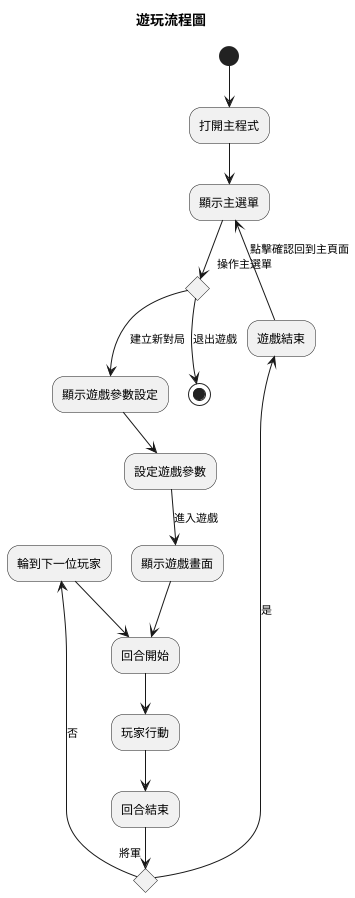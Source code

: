 @startuml play flow

title 遊玩流程圖

(*) -down-> "打開主程式"
-down-> "顯示主選單"

if "操作主選單" then
  -down->[退出遊戲] (*)
else
  -down->[建立新對局] "顯示遊戲參數設定"
-down-> "設定遊戲參數"
-down->[進入遊戲] "顯示遊戲畫面"
-down-> "回合開始"
-down-> "玩家行動"
-down-> "回合結束"

if "將軍" then
  -up->[是] "遊戲結束"
  -up->[點擊確認回到主頁面] "顯示主選單"
else
  -up->[否] "輪到下一位玩家"
  -down-> "回合開始"
endif

@enduml